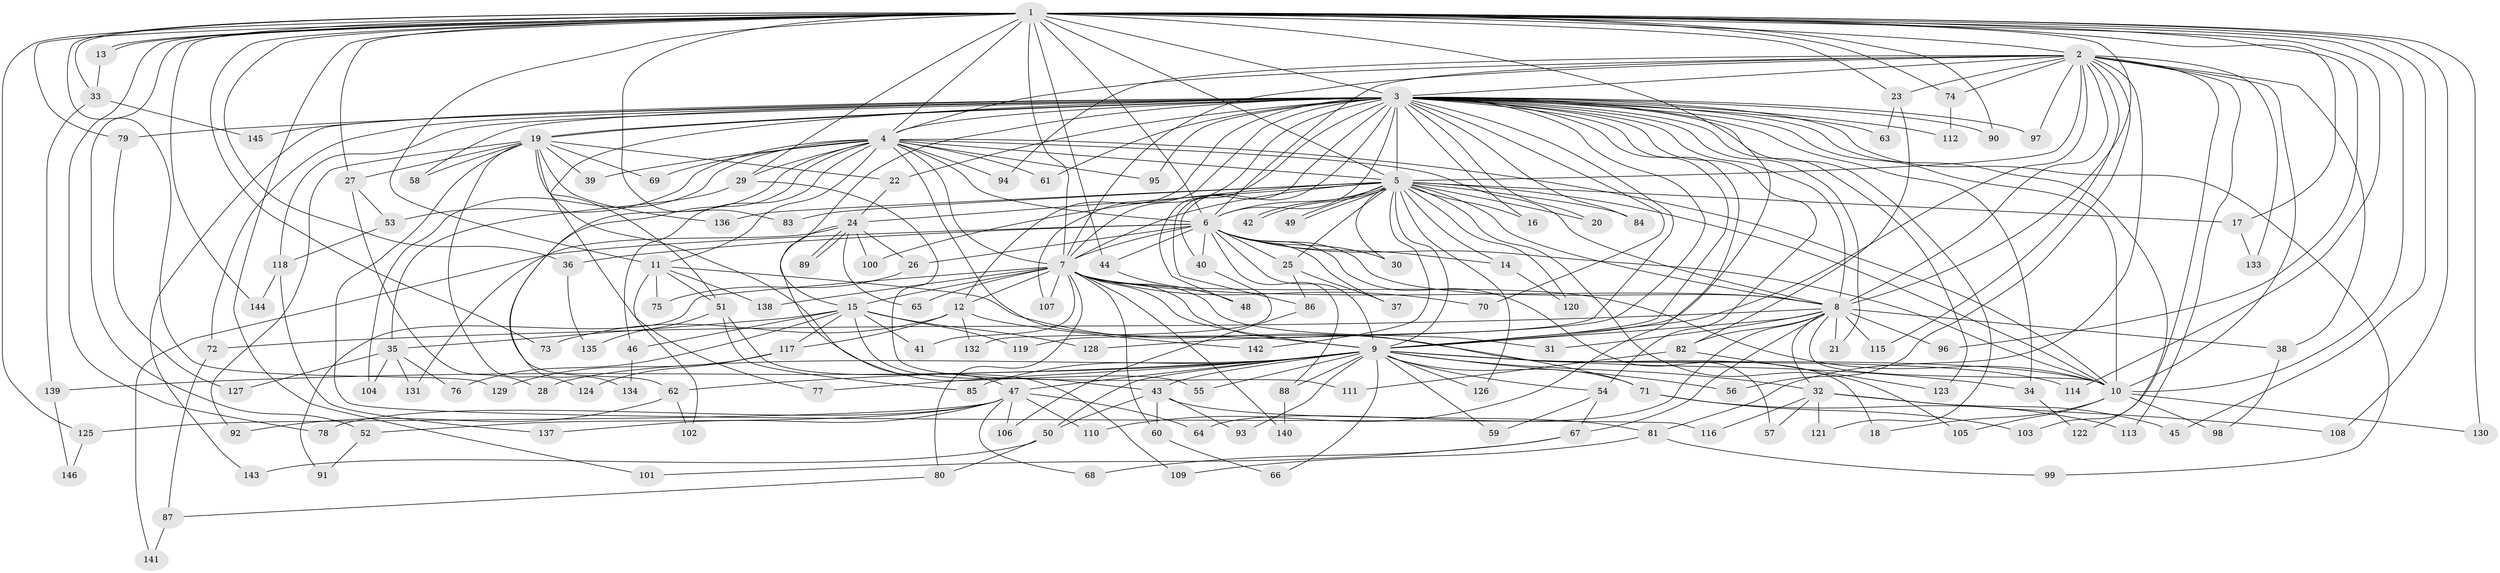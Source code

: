 // Generated by graph-tools (version 1.1) at 2025/49/03/09/25 03:49:43]
// undirected, 146 vertices, 317 edges
graph export_dot {
graph [start="1"]
  node [color=gray90,style=filled];
  1;
  2;
  3;
  4;
  5;
  6;
  7;
  8;
  9;
  10;
  11;
  12;
  13;
  14;
  15;
  16;
  17;
  18;
  19;
  20;
  21;
  22;
  23;
  24;
  25;
  26;
  27;
  28;
  29;
  30;
  31;
  32;
  33;
  34;
  35;
  36;
  37;
  38;
  39;
  40;
  41;
  42;
  43;
  44;
  45;
  46;
  47;
  48;
  49;
  50;
  51;
  52;
  53;
  54;
  55;
  56;
  57;
  58;
  59;
  60;
  61;
  62;
  63;
  64;
  65;
  66;
  67;
  68;
  69;
  70;
  71;
  72;
  73;
  74;
  75;
  76;
  77;
  78;
  79;
  80;
  81;
  82;
  83;
  84;
  85;
  86;
  87;
  88;
  89;
  90;
  91;
  92;
  93;
  94;
  95;
  96;
  97;
  98;
  99;
  100;
  101;
  102;
  103;
  104;
  105;
  106;
  107;
  108;
  109;
  110;
  111;
  112;
  113;
  114;
  115;
  116;
  117;
  118;
  119;
  120;
  121;
  122;
  123;
  124;
  125;
  126;
  127;
  128;
  129;
  130;
  131;
  132;
  133;
  134;
  135;
  136;
  137;
  138;
  139;
  140;
  141;
  142;
  143;
  144;
  145;
  146;
  1 -- 2;
  1 -- 3;
  1 -- 4;
  1 -- 5;
  1 -- 6;
  1 -- 7;
  1 -- 8;
  1 -- 9;
  1 -- 10;
  1 -- 11;
  1 -- 13;
  1 -- 13;
  1 -- 17;
  1 -- 23;
  1 -- 27;
  1 -- 29;
  1 -- 33;
  1 -- 36;
  1 -- 44;
  1 -- 45;
  1 -- 52;
  1 -- 73;
  1 -- 74;
  1 -- 78;
  1 -- 79;
  1 -- 83;
  1 -- 90;
  1 -- 96;
  1 -- 101;
  1 -- 108;
  1 -- 114;
  1 -- 125;
  1 -- 129;
  1 -- 130;
  1 -- 144;
  2 -- 3;
  2 -- 4;
  2 -- 5;
  2 -- 6;
  2 -- 7;
  2 -- 8;
  2 -- 9;
  2 -- 10;
  2 -- 23;
  2 -- 38;
  2 -- 56;
  2 -- 74;
  2 -- 81;
  2 -- 94;
  2 -- 97;
  2 -- 103;
  2 -- 113;
  2 -- 115;
  2 -- 133;
  3 -- 4;
  3 -- 5;
  3 -- 6;
  3 -- 7;
  3 -- 8;
  3 -- 9;
  3 -- 10;
  3 -- 12;
  3 -- 15;
  3 -- 16;
  3 -- 19;
  3 -- 19;
  3 -- 20;
  3 -- 21;
  3 -- 22;
  3 -- 34;
  3 -- 40;
  3 -- 48;
  3 -- 51;
  3 -- 54;
  3 -- 58;
  3 -- 61;
  3 -- 63;
  3 -- 70;
  3 -- 72;
  3 -- 79;
  3 -- 84;
  3 -- 86;
  3 -- 90;
  3 -- 95;
  3 -- 97;
  3 -- 99;
  3 -- 107;
  3 -- 110;
  3 -- 112;
  3 -- 118;
  3 -- 119;
  3 -- 121;
  3 -- 122;
  3 -- 123;
  3 -- 128;
  3 -- 143;
  3 -- 145;
  4 -- 5;
  4 -- 6;
  4 -- 7;
  4 -- 8;
  4 -- 9;
  4 -- 10;
  4 -- 11;
  4 -- 29;
  4 -- 39;
  4 -- 46;
  4 -- 53;
  4 -- 61;
  4 -- 62;
  4 -- 69;
  4 -- 94;
  4 -- 95;
  4 -- 104;
  4 -- 134;
  5 -- 6;
  5 -- 7;
  5 -- 8;
  5 -- 9;
  5 -- 10;
  5 -- 14;
  5 -- 16;
  5 -- 17;
  5 -- 20;
  5 -- 24;
  5 -- 25;
  5 -- 30;
  5 -- 42;
  5 -- 42;
  5 -- 49;
  5 -- 49;
  5 -- 83;
  5 -- 84;
  5 -- 100;
  5 -- 105;
  5 -- 120;
  5 -- 126;
  5 -- 136;
  5 -- 142;
  6 -- 7;
  6 -- 8;
  6 -- 9;
  6 -- 10;
  6 -- 14;
  6 -- 25;
  6 -- 26;
  6 -- 30;
  6 -- 36;
  6 -- 37;
  6 -- 40;
  6 -- 44;
  6 -- 57;
  6 -- 88;
  6 -- 141;
  7 -- 8;
  7 -- 9;
  7 -- 10;
  7 -- 12;
  7 -- 15;
  7 -- 31;
  7 -- 41;
  7 -- 60;
  7 -- 65;
  7 -- 70;
  7 -- 71;
  7 -- 80;
  7 -- 91;
  7 -- 107;
  7 -- 138;
  7 -- 140;
  8 -- 9;
  8 -- 10;
  8 -- 21;
  8 -- 31;
  8 -- 32;
  8 -- 38;
  8 -- 64;
  8 -- 67;
  8 -- 72;
  8 -- 82;
  8 -- 96;
  8 -- 115;
  9 -- 10;
  9 -- 28;
  9 -- 32;
  9 -- 34;
  9 -- 43;
  9 -- 47;
  9 -- 50;
  9 -- 54;
  9 -- 55;
  9 -- 56;
  9 -- 59;
  9 -- 62;
  9 -- 66;
  9 -- 71;
  9 -- 77;
  9 -- 85;
  9 -- 88;
  9 -- 93;
  9 -- 114;
  9 -- 126;
  9 -- 139;
  10 -- 18;
  10 -- 98;
  10 -- 105;
  10 -- 130;
  11 -- 18;
  11 -- 51;
  11 -- 75;
  11 -- 102;
  11 -- 138;
  12 -- 73;
  12 -- 117;
  12 -- 132;
  12 -- 142;
  13 -- 33;
  14 -- 120;
  15 -- 35;
  15 -- 41;
  15 -- 46;
  15 -- 55;
  15 -- 76;
  15 -- 117;
  15 -- 119;
  15 -- 128;
  17 -- 133;
  19 -- 22;
  19 -- 27;
  19 -- 39;
  19 -- 43;
  19 -- 58;
  19 -- 69;
  19 -- 77;
  19 -- 92;
  19 -- 116;
  19 -- 124;
  19 -- 136;
  22 -- 24;
  23 -- 63;
  23 -- 82;
  24 -- 26;
  24 -- 47;
  24 -- 65;
  24 -- 89;
  24 -- 89;
  24 -- 100;
  24 -- 131;
  25 -- 37;
  25 -- 86;
  26 -- 75;
  27 -- 28;
  27 -- 53;
  29 -- 35;
  29 -- 111;
  32 -- 45;
  32 -- 57;
  32 -- 108;
  32 -- 116;
  32 -- 121;
  33 -- 139;
  33 -- 145;
  34 -- 122;
  35 -- 76;
  35 -- 104;
  35 -- 127;
  35 -- 131;
  36 -- 135;
  38 -- 98;
  40 -- 132;
  43 -- 50;
  43 -- 60;
  43 -- 81;
  43 -- 93;
  44 -- 48;
  46 -- 134;
  47 -- 52;
  47 -- 64;
  47 -- 68;
  47 -- 78;
  47 -- 106;
  47 -- 110;
  47 -- 125;
  47 -- 137;
  50 -- 80;
  50 -- 143;
  51 -- 85;
  51 -- 109;
  51 -- 135;
  52 -- 91;
  53 -- 118;
  54 -- 59;
  54 -- 67;
  60 -- 66;
  62 -- 92;
  62 -- 102;
  67 -- 68;
  67 -- 101;
  71 -- 103;
  71 -- 113;
  72 -- 87;
  74 -- 112;
  79 -- 127;
  80 -- 87;
  81 -- 99;
  81 -- 109;
  82 -- 111;
  82 -- 123;
  86 -- 106;
  87 -- 141;
  88 -- 140;
  117 -- 124;
  117 -- 129;
  118 -- 137;
  118 -- 144;
  125 -- 146;
  139 -- 146;
}
